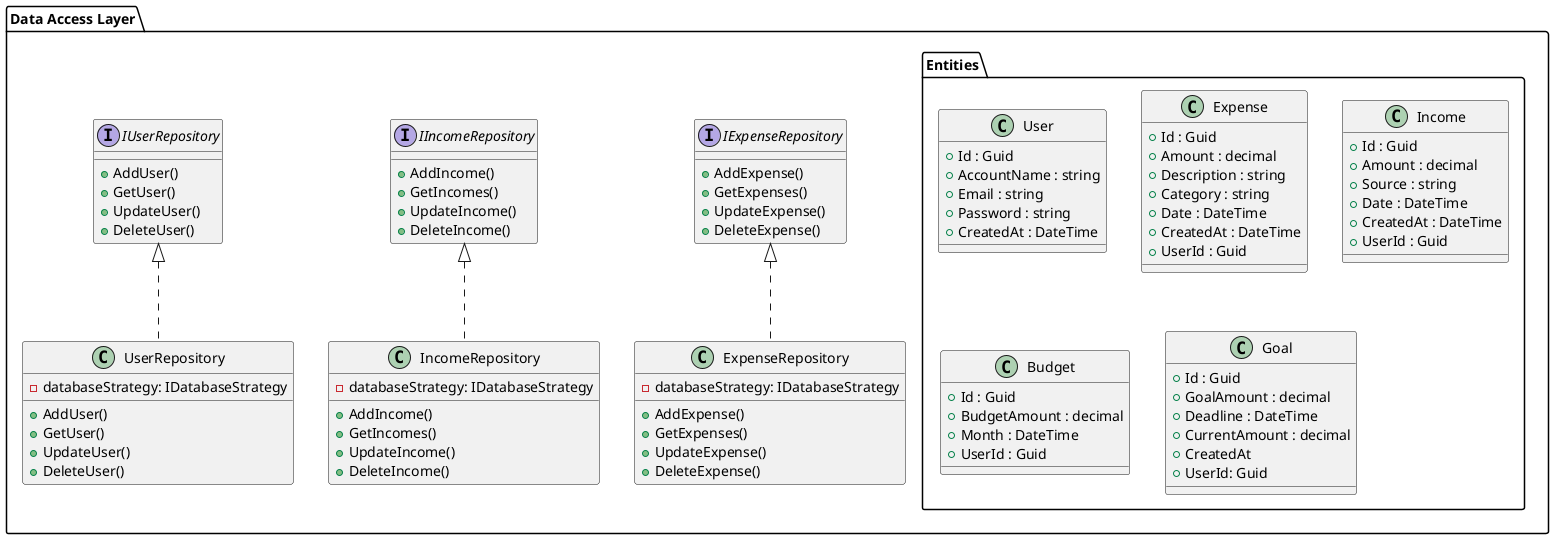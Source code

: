 @startuml Data Access

package "Data Access Layer" {
    interface IExpenseRepository {
        + AddExpense()
        + GetExpenses()
        + UpdateExpense()
        + DeleteExpense()
    }

    interface IIncomeRepository {
        + AddIncome()
        + GetIncomes()
        + UpdateIncome()
        + DeleteIncome()
    }

    interface IUserRepository {
        + AddUser()
        + GetUser()
        + UpdateUser()
        + DeleteUser()
    }

    class ExpenseRepository implements IExpenseRepository {
        - databaseStrategy: IDatabaseStrategy
        + AddExpense()
        + GetExpenses()
        + UpdateExpense()
        + DeleteExpense()
    }

    class IncomeRepository implements IIncomeRepository {
        - databaseStrategy: IDatabaseStrategy
        + AddIncome()
        + GetIncomes()
        + UpdateIncome()
        + DeleteIncome()
    }

    class UserRepository implements IUserRepository {
        - databaseStrategy: IDatabaseStrategy
        + AddUser()
        + GetUser()
        + UpdateUser()
        + DeleteUser()
    }

    package "Entities" {
        class User {
            + Id : Guid
            + AccountName : string
            + Email : string
            + Password : string
            + CreatedAt : DateTime
        }

        class Expense {
            + Id : Guid
            + Amount : decimal
            + Description : string
            + Category : string
            + Date : DateTime
            + CreatedAt : DateTime
            + UserId : Guid
        }

        class Income {
            + Id : Guid
            + Amount : decimal
            + Source : string
            + Date : DateTime
            + CreatedAt : DateTime
            + UserId : Guid
        }

        class Budget {
            + Id : Guid
            + BudgetAmount : decimal
            + Month : DateTime
            + UserId : Guid
        }

        class Goal {
            + Id : Guid
            + GoalAmount : decimal
            + Deadline : DateTime
            + CurrentAmount : decimal
            + CreatedAt
            + UserId: Guid
        }
    }
}

@enduml
